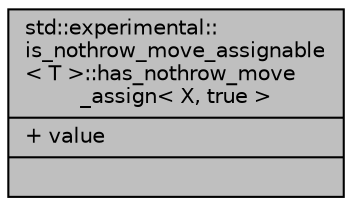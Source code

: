 digraph "std::experimental::is_nothrow_move_assignable&lt; T &gt;::has_nothrow_move_assign&lt; X, true &gt;"
{
 // INTERACTIVE_SVG=YES
  edge [fontname="Helvetica",fontsize="10",labelfontname="Helvetica",labelfontsize="10"];
  node [fontname="Helvetica",fontsize="10",shape=record];
  Node1 [label="{std::experimental::\lis_nothrow_move_assignable\l\< T \>::has_nothrow_move\l_assign\< X, true \>\n|+ value\l|}",height=0.2,width=0.4,color="black", fillcolor="grey75", style="filled", fontcolor="black"];
}
